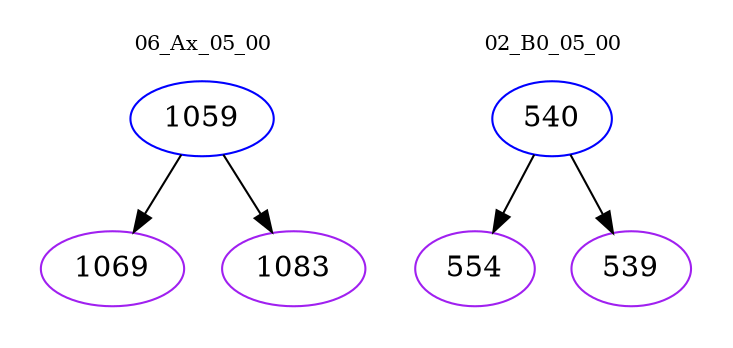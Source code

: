 digraph{
subgraph cluster_0 {
color = white
label = "06_Ax_05_00";
fontsize=10;
T0_1059 [label="1059", color="blue"]
T0_1059 -> T0_1069 [color="black"]
T0_1069 [label="1069", color="purple"]
T0_1059 -> T0_1083 [color="black"]
T0_1083 [label="1083", color="purple"]
}
subgraph cluster_1 {
color = white
label = "02_B0_05_00";
fontsize=10;
T1_540 [label="540", color="blue"]
T1_540 -> T1_554 [color="black"]
T1_554 [label="554", color="purple"]
T1_540 -> T1_539 [color="black"]
T1_539 [label="539", color="purple"]
}
}
